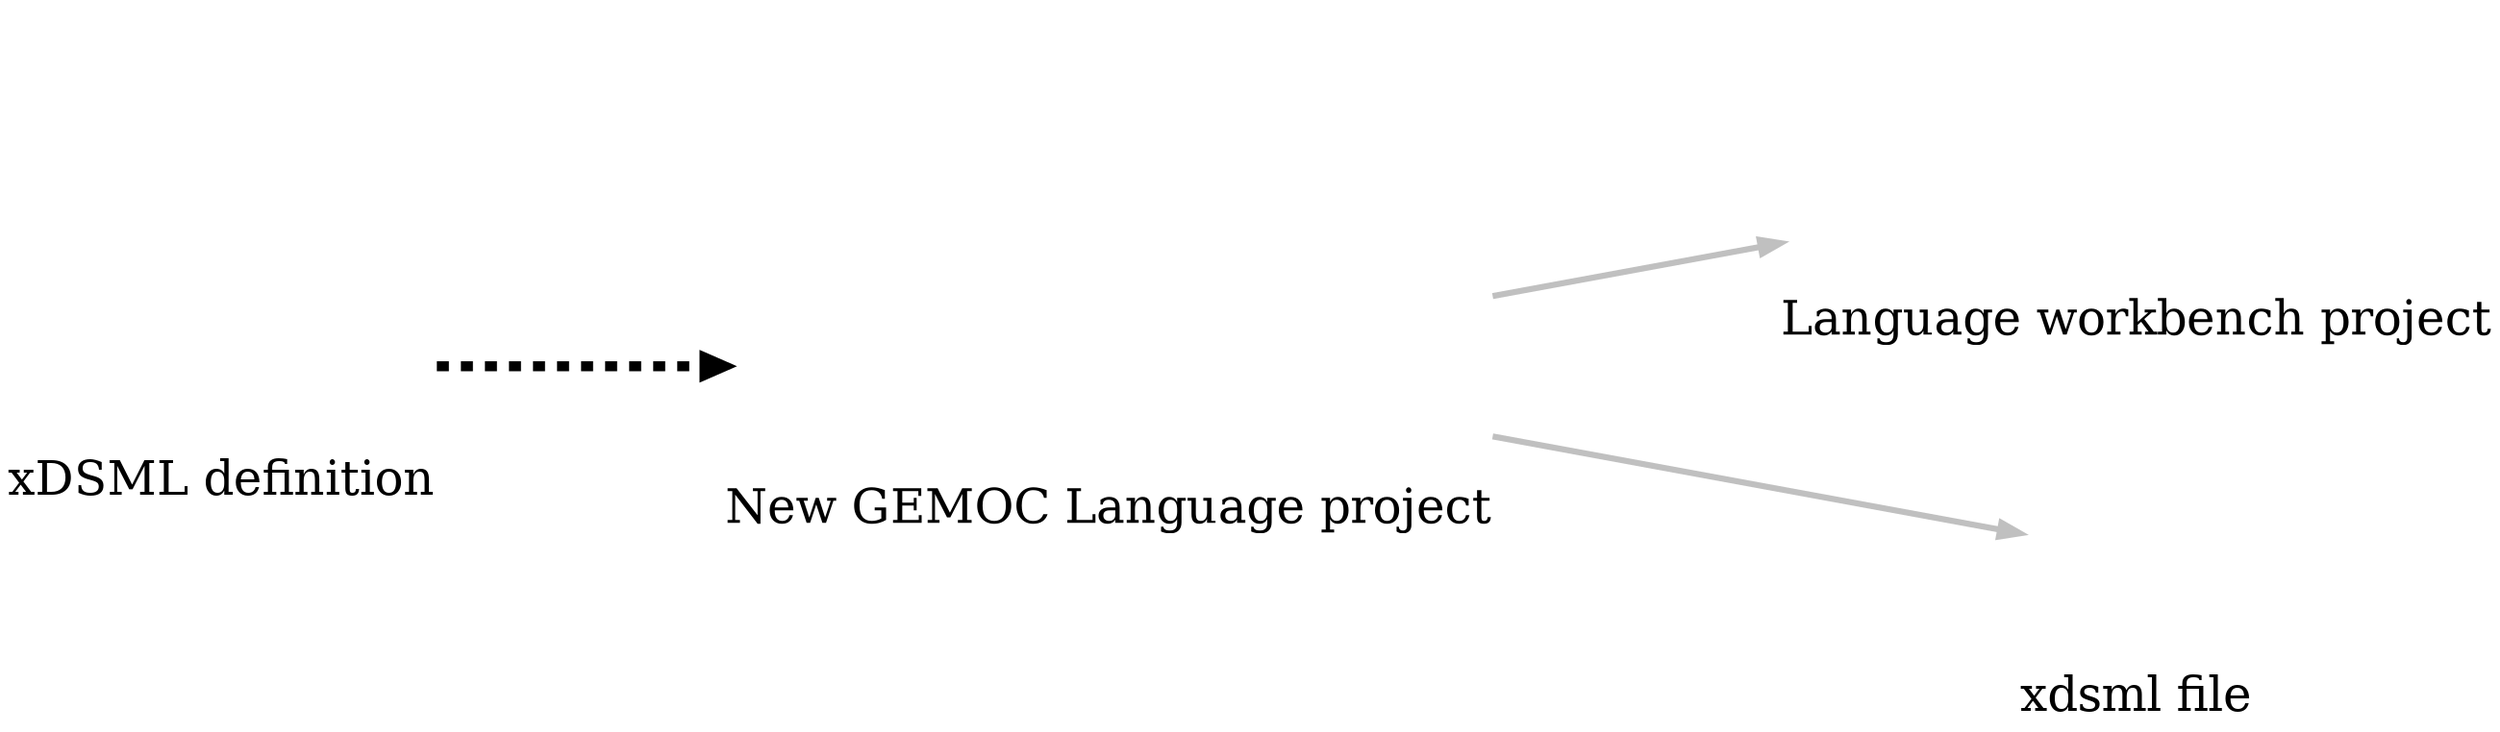 // Start of user code protected header
// Automatically generated thanks to fr.obeo.dsl.workflow.gen/.../generate.mtl
// from a Workflow model
digraph G {
	graph [ layout=dot rankdir=LR ranksep="2.0"]
	edge [ style="setlinewidth(3)" ]
	node [ shape=none fontsize="24" labelloc=b margin="0,1.0" ]
//End of user code
// Step: xDSML definition -- TODO
xDSML_definition [ label="xDSML definition" image="step.png" margin="0,0.8" ]
	// Command: New GEMOC Language project -- TODO
	New_GEMOC_Language_project [ label="New GEMOC Language project" image="command.png" ]
		New_GEMOC_Language_project___Language_workbench_project [ label="Language workbench project" image="artifact_add.png" ]
		New_GEMOC_Language_project -> New_GEMOC_Language_project___Language_workbench_project[ color=gray ]
		New_GEMOC_Language_project___xdsml_file [ label="xdsml file" image="artifact_add.png" ]
		New_GEMOC_Language_project -> New_GEMOC_Language_project___xdsml_file[ color=gray ]
	// EndCommand: New GEMOC Language project
	xDSML_definition -> New_GEMOC_Language_project[ style="dashed,setlinewidth(5)" ]
// EndStep: xDSML definition
}
//

